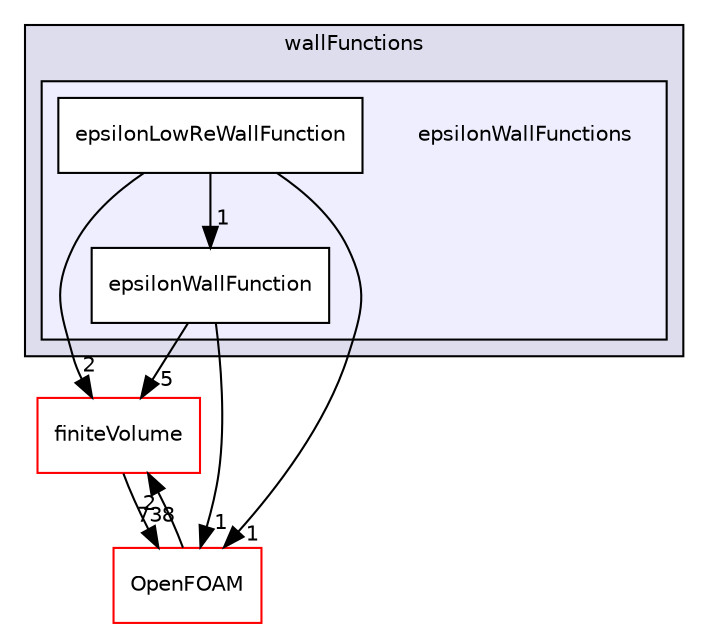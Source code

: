 digraph "src/TurbulenceModels/turbulenceModels/derivedFvPatchFields/wallFunctions/epsilonWallFunctions" {
  bgcolor=transparent;
  compound=true
  node [ fontsize="10", fontname="Helvetica"];
  edge [ labelfontsize="10", labelfontname="Helvetica"];
  subgraph clusterdir_1bd551b8fe346f6c53ea4a4970013c1a {
    graph [ bgcolor="#ddddee", pencolor="black", label="wallFunctions" fontname="Helvetica", fontsize="10", URL="dir_1bd551b8fe346f6c53ea4a4970013c1a.html"]
  subgraph clusterdir_6c6688e06e5e4bc5d57f464702d3392a {
    graph [ bgcolor="#eeeeff", pencolor="black", label="" URL="dir_6c6688e06e5e4bc5d57f464702d3392a.html"];
    dir_6c6688e06e5e4bc5d57f464702d3392a [shape=plaintext label="epsilonWallFunctions"];
    dir_55ca6e175e52034623aead9731fc4327 [shape=box label="epsilonLowReWallFunction" color="black" fillcolor="white" style="filled" URL="dir_55ca6e175e52034623aead9731fc4327.html"];
    dir_a20b685617bacde19ddf203650286d61 [shape=box label="epsilonWallFunction" color="black" fillcolor="white" style="filled" URL="dir_a20b685617bacde19ddf203650286d61.html"];
  }
  }
  dir_9bd15774b555cf7259a6fa18f99fe99b [shape=box label="finiteVolume" color="red" URL="dir_9bd15774b555cf7259a6fa18f99fe99b.html"];
  dir_c5473ff19b20e6ec4dfe5c310b3778a8 [shape=box label="OpenFOAM" color="red" URL="dir_c5473ff19b20e6ec4dfe5c310b3778a8.html"];
  dir_9bd15774b555cf7259a6fa18f99fe99b->dir_c5473ff19b20e6ec4dfe5c310b3778a8 [headlabel="738", labeldistance=1.5 headhref="dir_000898_001898.html"];
  dir_a20b685617bacde19ddf203650286d61->dir_9bd15774b555cf7259a6fa18f99fe99b [headlabel="5", labeldistance=1.5 headhref="dir_003116_000898.html"];
  dir_a20b685617bacde19ddf203650286d61->dir_c5473ff19b20e6ec4dfe5c310b3778a8 [headlabel="1", labeldistance=1.5 headhref="dir_003116_001898.html"];
  dir_c5473ff19b20e6ec4dfe5c310b3778a8->dir_9bd15774b555cf7259a6fa18f99fe99b [headlabel="2", labeldistance=1.5 headhref="dir_001898_000898.html"];
  dir_55ca6e175e52034623aead9731fc4327->dir_9bd15774b555cf7259a6fa18f99fe99b [headlabel="2", labeldistance=1.5 headhref="dir_003115_000898.html"];
  dir_55ca6e175e52034623aead9731fc4327->dir_a20b685617bacde19ddf203650286d61 [headlabel="1", labeldistance=1.5 headhref="dir_003115_003116.html"];
  dir_55ca6e175e52034623aead9731fc4327->dir_c5473ff19b20e6ec4dfe5c310b3778a8 [headlabel="1", labeldistance=1.5 headhref="dir_003115_001898.html"];
}

